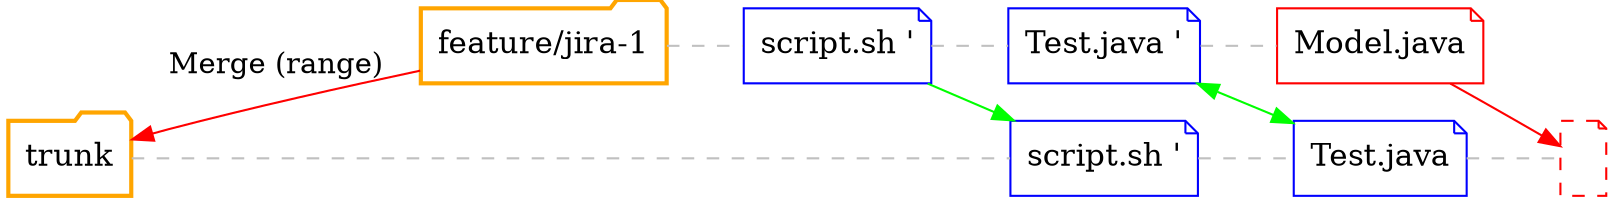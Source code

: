digraph svn_merge {
    rankdir="LR";
    bgcolor="transparent";

    node[width=0.3, shape=folder,fontsize=15.0,color=orange];
    "trunk"[label="trunk",group="trunk",style="bold"];
    "feature_1"[label="feature/jira-1",group="feature_1",style="bold"];

    node[ shape=note,fontsize=15.0];
    "file__1"[label="script.sh '",group="trunk",color="blue"]
    "file__2"[label="Test.java",group="trunk",color="blue"]
    "file__3"[label="",group="trunk",style="dashed",color="red"]
    "file___1"[label="script.sh '",group="feature_1",color="blue"]
    "file___2"[label="Test.java '",group="feature_1",color="blue"]
    "file___3"[label="Model.java",group="feature_1",color="red"]

    edge[dir="back"];
    "trunk" -> "feature_1"[label="Merge (range)",color="red"];

    edge[arrowhead=none,dir="forward",style=dashed,color=gray];
    "trunk" -> "file__1";
    "feature_1" -> "file___1";
    "file__1" -> "file__2";
    "file__2" -> "file__3";
    "file___1" -> "file___2";
    "file___2" -> "file___3";

    edge[arrowhead="",style="",color="green"];
    "file___1" -> "file__1"
    "file___2" -> "file__2" [dir=both]
    "file___3" -> "file__3"[color="red"]

}
